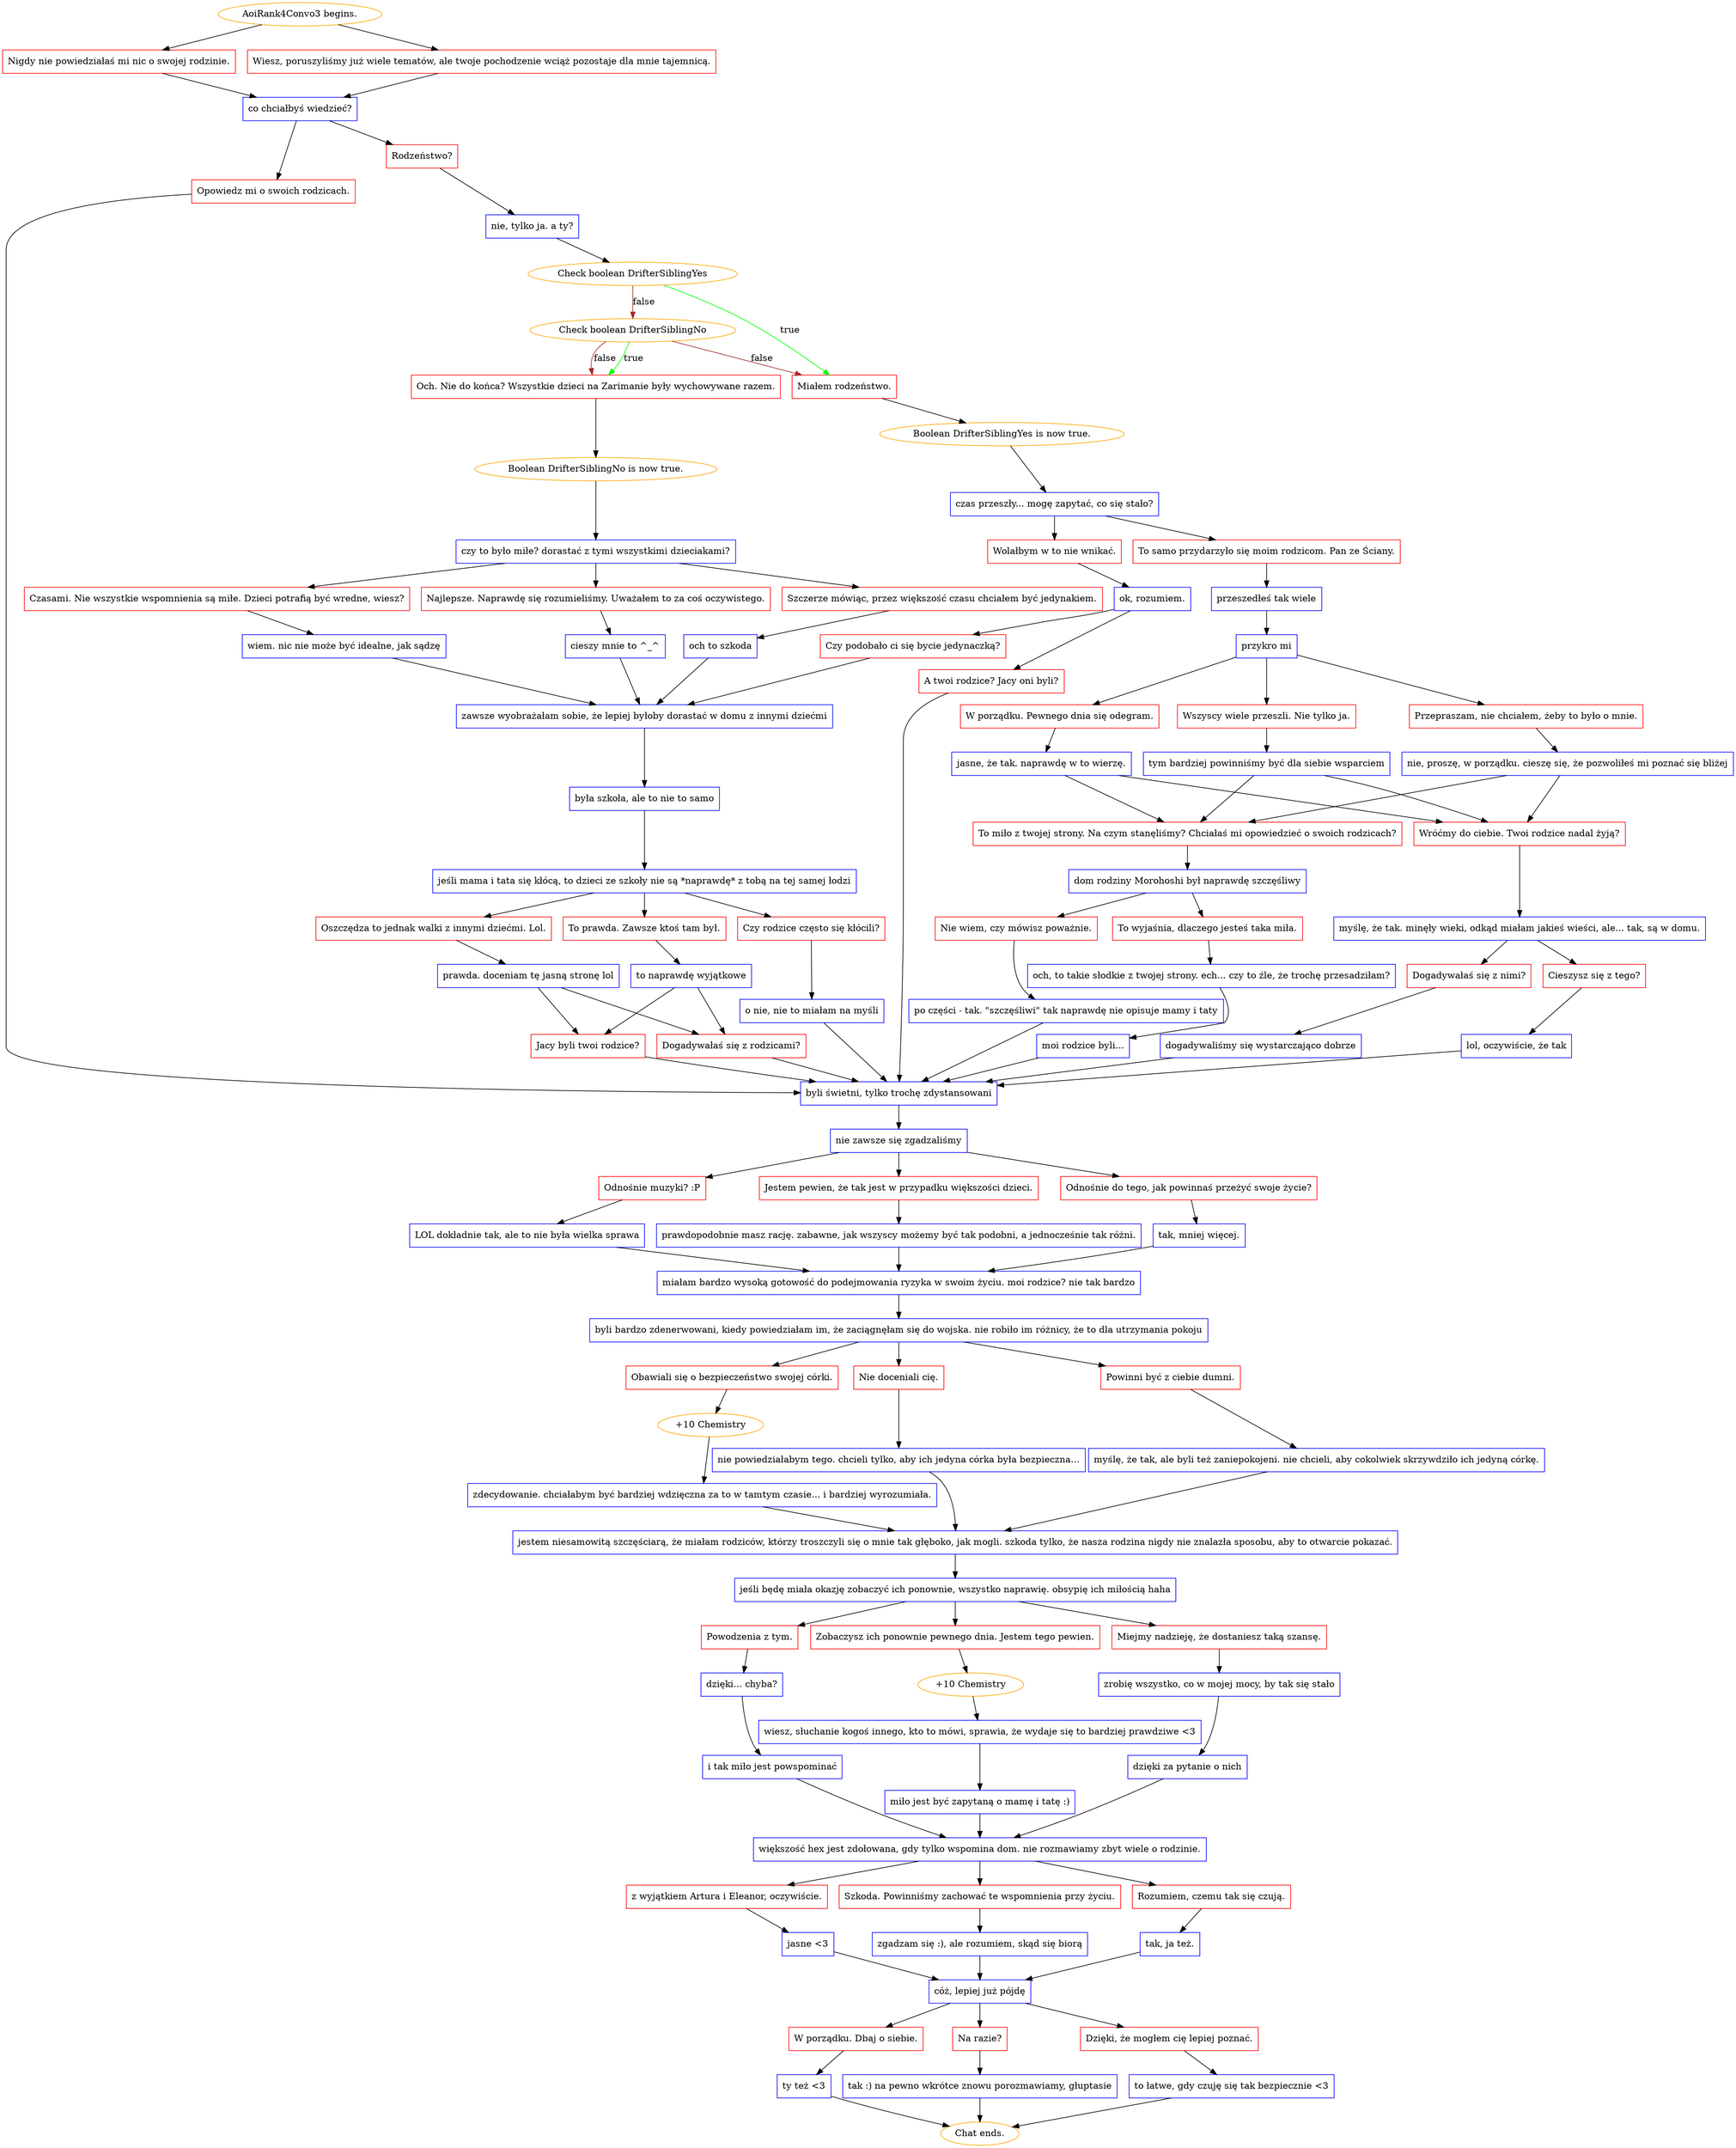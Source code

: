 digraph {
	"AoiRank4Convo3 begins." [color=orange];
		"AoiRank4Convo3 begins." -> j3997699691;
		"AoiRank4Convo3 begins." -> j887198193;
	j3997699691 [label="Nigdy nie powiedziałaś mi nic o swojej rodzinie.",shape=box,color=red];
		j3997699691 -> j169431980;
	j887198193 [label="Wiesz, poruszyliśmy już wiele tematów, ale twoje pochodzenie wciąż pozostaje dla mnie tajemnicą.",shape=box,color=red];
		j887198193 -> j169431980;
	j169431980 [label="co chciałbyś wiedzieć?",shape=box,color=blue];
		j169431980 -> j3262587594;
		j169431980 -> j2533057725;
	j3262587594 [label="Opowiedz mi o swoich rodzicach.",shape=box,color=red];
		j3262587594 -> j1208722756;
	j2533057725 [label="Rodzeństwo?",shape=box,color=red];
		j2533057725 -> j3404728580;
	j1208722756 [label="byli świetni, tylko trochę zdystansowani",shape=box,color=blue];
		j1208722756 -> j2973664756;
	j3404728580 [label="nie, tylko ja. a ty?",shape=box,color=blue];
		j3404728580 -> j1687579898;
	j2973664756 [label="nie zawsze się zgadzaliśmy",shape=box,color=blue];
		j2973664756 -> j352876569;
		j2973664756 -> j4068429662;
		j2973664756 -> j1649645044;
	j1687579898 [label="Check boolean DrifterSiblingYes",color=orange];
		j1687579898 -> j3716819356 [label=true,color=green];
		j1687579898 -> j2219238961 [label=false,color=brown];
	j352876569 [label="Odnośnie muzyki? :P",shape=box,color=red];
		j352876569 -> j2749963277;
	j4068429662 [label="Jestem pewien, że tak jest w przypadku większości dzieci.",shape=box,color=red];
		j4068429662 -> j1674030719;
	j1649645044 [label="Odnośnie do tego, jak powinnaś przeżyć swoje życie?",shape=box,color=red];
		j1649645044 -> j2129485481;
	j3716819356 [label="Miałem rodzeństwo.",shape=box,color=red];
		j3716819356 -> j3799512205;
	j2219238961 [label="Check boolean DrifterSiblingNo",color=orange];
		j2219238961 -> j1378771733 [label=true,color=green];
		j2219238961 -> j3716819356 [label=false,color=brown];
		j2219238961 -> j1378771733 [label=false,color=brown];
	j2749963277 [label="LOL dokładnie tak, ale to nie była wielka sprawa",shape=box,color=blue];
		j2749963277 -> j3915944640;
	j1674030719 [label="prawdopodobnie masz rację. zabawne, jak wszyscy możemy być tak podobni, a jednocześnie tak różni.",shape=box,color=blue];
		j1674030719 -> j3915944640;
	j2129485481 [label="tak, mniej więcej.",shape=box,color=blue];
		j2129485481 -> j3915944640;
	j3799512205 [label="Boolean DrifterSiblingYes is now true.",color=orange];
		j3799512205 -> j2739769553;
	j1378771733 [label="Och. Nie do końca? Wszystkie dzieci na Zarimanie były wychowywane razem.",shape=box,color=red];
		j1378771733 -> j3283841305;
	j3915944640 [label="miałam bardzo wysoką gotowość do podejmowania ryzyka w swoim życiu. moi rodzice? nie tak bardzo",shape=box,color=blue];
		j3915944640 -> j2858383120;
	j2739769553 [label="czas przeszły... mogę zapytać, co się stało?",shape=box,color=blue];
		j2739769553 -> j1306023808;
		j2739769553 -> j1500627577;
	j3283841305 [label="Boolean DrifterSiblingNo is now true.",color=orange];
		j3283841305 -> j1427676791;
	j2858383120 [label="byli bardzo zdenerwowani, kiedy powiedziałam im, że zaciągnęłam się do wojska. nie robiło im różnicy, że to dla utrzymania pokoju",shape=box,color=blue];
		j2858383120 -> j2019035980;
		j2858383120 -> j465259339;
		j2858383120 -> j3165666621;
	j1306023808 [label="To samo przydarzyło się moim rodzicom. Pan ze Ściany.",shape=box,color=red];
		j1306023808 -> j2313434403;
	j1500627577 [label="Wolałbym w to nie wnikać.",shape=box,color=red];
		j1500627577 -> j894388252;
	j1427676791 [label="czy to było miłe? dorastać z tymi wszystkimi dzieciakami?",shape=box,color=blue];
		j1427676791 -> j3779166863;
		j1427676791 -> j1270929719;
		j1427676791 -> j635034873;
	j2019035980 [label="Obawiali się o bezpieczeństwo swojej córki.",shape=box,color=red];
		j2019035980 -> j1695258609;
	j465259339 [label="Nie doceniali cię.",shape=box,color=red];
		j465259339 -> j1595327147;
	j3165666621 [label="Powinni być z ciebie dumni.",shape=box,color=red];
		j3165666621 -> j1519151874;
	j2313434403 [label="przeszedłeś tak wiele",shape=box,color=blue];
		j2313434403 -> j1664832087;
	j894388252 [label="ok, rozumiem.",shape=box,color=blue];
		j894388252 -> j3394074807;
		j894388252 -> j324528656;
	j3779166863 [label="Czasami. Nie wszystkie wspomnienia są miłe. Dzieci potrafią być wredne, wiesz?",shape=box,color=red];
		j3779166863 -> j2029227621;
	j1270929719 [label="Najlepsze. Naprawdę się rozumieliśmy. Uważałem to za coś oczywistego.",shape=box,color=red];
		j1270929719 -> j2892900285;
	j635034873 [label="Szczerze mówiąc, przez większość czasu chciałem być jedynakiem.",shape=box,color=red];
		j635034873 -> j1857220374;
	j1695258609 [label="+10 Chemistry",color=orange];
		j1695258609 -> j3929133231;
	j1595327147 [label="nie powiedziałabym tego. chcieli tylko, aby ich jedyna córka była bezpieczna...",shape=box,color=blue];
		j1595327147 -> j4182426922;
	j1519151874 [label="myślę, że tak, ale byli też zaniepokojeni. nie chcieli, aby cokolwiek skrzywdziło ich jedyną córkę.",shape=box,color=blue];
		j1519151874 -> j4182426922;
	j1664832087 [label="przykro mi",shape=box,color=blue];
		j1664832087 -> j335067423;
		j1664832087 -> j1588467470;
		j1664832087 -> j3748827831;
	j3394074807 [label="Czy podobało ci się bycie jedynaczką?",shape=box,color=red];
		j3394074807 -> j3387206885;
	j324528656 [label="A twoi rodzice? Jacy oni byli?",shape=box,color=red];
		j324528656 -> j1208722756;
	j2029227621 [label="wiem. nic nie może być idealne, jak sądzę",shape=box,color=blue];
		j2029227621 -> j3387206885;
	j2892900285 [label="cieszy mnie to ^_^",shape=box,color=blue];
		j2892900285 -> j3387206885;
	j1857220374 [label="och to szkoda",shape=box,color=blue];
		j1857220374 -> j3387206885;
	j3929133231 [label="zdecydowanie. chciałabym być bardziej wdzięczna za to w tamtym czasie... i bardziej wyrozumiała.",shape=box,color=blue];
		j3929133231 -> j4182426922;
	j4182426922 [label="jestem niesamowitą szczęściarą, że miałam rodziców, którzy troszczyli się o mnie tak głęboko, jak mogli. szkoda tylko, że nasza rodzina nigdy nie znalazła sposobu, aby to otwarcie pokazać.",shape=box,color=blue];
		j4182426922 -> j950497820;
	j335067423 [label="Przepraszam, nie chciałem, żeby to było o mnie.",shape=box,color=red];
		j335067423 -> j167192848;
	j1588467470 [label="W porządku. Pewnego dnia się odegram.",shape=box,color=red];
		j1588467470 -> j2567005091;
	j3748827831 [label="Wszyscy wiele przeszli. Nie tylko ja.",shape=box,color=red];
		j3748827831 -> j3997251776;
	j3387206885 [label="zawsze wyobrażałam sobie, że lepiej byłoby dorastać w domu z innymi dziećmi",shape=box,color=blue];
		j3387206885 -> j2823924047;
	j950497820 [label="jeśli będę miała okazję zobaczyć ich ponownie, wszystko naprawię. obsypię ich miłością haha",shape=box,color=blue];
		j950497820 -> j3368381006;
		j950497820 -> j2116097977;
		j950497820 -> j423232919;
	j167192848 [label="nie, proszę, w porządku. cieszę się, że pozwoliłeś mi poznać się bliżej",shape=box,color=blue];
		j167192848 -> j430427894;
		j167192848 -> j1222127693;
	j2567005091 [label="jasne, że tak. naprawdę w to wierzę.",shape=box,color=blue];
		j2567005091 -> j430427894;
		j2567005091 -> j1222127693;
	j3997251776 [label="tym bardziej powinniśmy być dla siebie wsparciem",shape=box,color=blue];
		j3997251776 -> j430427894;
		j3997251776 -> j1222127693;
	j2823924047 [label="była szkoła, ale to nie to samo",shape=box,color=blue];
		j2823924047 -> j1230847098;
	j3368381006 [label="Powodzenia z tym.",shape=box,color=red];
		j3368381006 -> j2867801695;
	j2116097977 [label="Zobaczysz ich ponownie pewnego dnia. Jestem tego pewien.",shape=box,color=red];
		j2116097977 -> j4259698601;
	j423232919 [label="Miejmy nadzieję, że dostaniesz taką szansę.",shape=box,color=red];
		j423232919 -> j2421355334;
	j430427894 [label="Wróćmy do ciebie. Twoi rodzice nadal żyją?",shape=box,color=red];
		j430427894 -> j2961912517;
	j1222127693 [label="To miło z twojej strony. Na czym stanęliśmy? Chciałaś mi opowiedzieć o swoich rodzicach?",shape=box,color=red];
		j1222127693 -> j3673999921;
	j1230847098 [label="jeśli mama i tata się kłócą, to dzieci ze szkoły nie są *naprawdę* z tobą na tej samej łodzi",shape=box,color=blue];
		j1230847098 -> j4173536834;
		j1230847098 -> j2313519516;
		j1230847098 -> j3242407876;
	j2867801695 [label="dzięki... chyba?",shape=box,color=blue];
		j2867801695 -> j3132613735;
	j4259698601 [label="+10 Chemistry",color=orange];
		j4259698601 -> j4114611455;
	j2421355334 [label="zrobię wszystko, co w mojej mocy, by tak się stało",shape=box,color=blue];
		j2421355334 -> j3513146746;
	j2961912517 [label="myślę, że tak. minęły wieki, odkąd miałam jakieś wieści, ale... tak, są w domu.",shape=box,color=blue];
		j2961912517 -> j495450412;
		j2961912517 -> j3104162122;
	j3673999921 [label="dom rodziny Morohoshi był naprawdę szczęśliwy",shape=box,color=blue];
		j3673999921 -> j1324195954;
		j3673999921 -> j1483808938;
	j4173536834 [label="Oszczędza to jednak walki z innymi dziećmi. Lol.",shape=box,color=red];
		j4173536834 -> j3403882130;
	j2313519516 [label="Czy rodzice często się kłócili?",shape=box,color=red];
		j2313519516 -> j3188799164;
	j3242407876 [label="To prawda. Zawsze ktoś tam był.",shape=box,color=red];
		j3242407876 -> j4032810493;
	j3132613735 [label="i tak miło jest powspominać",shape=box,color=blue];
		j3132613735 -> j1747150450;
	j4114611455 [label="wiesz, słuchanie kogoś innego, kto to mówi, sprawia, że wydaje się to bardziej prawdziwe <3",shape=box,color=blue];
		j4114611455 -> j1041477018;
	j3513146746 [label="dzięki za pytanie o nich",shape=box,color=blue];
		j3513146746 -> j1747150450;
	j495450412 [label="Cieszysz się z tego?",shape=box,color=red];
		j495450412 -> j1109904263;
	j3104162122 [label="Dogadywałaś się z nimi?",shape=box,color=red];
		j3104162122 -> j2563045024;
	j1324195954 [label="Nie wiem, czy mówisz poważnie.",shape=box,color=red];
		j1324195954 -> j921361127;
	j1483808938 [label="To wyjaśnia, dlaczego jesteś taka miła.",shape=box,color=red];
		j1483808938 -> j765055246;
	j3403882130 [label="prawda. doceniam tę jasną stronę lol",shape=box,color=blue];
		j3403882130 -> j350119168;
		j3403882130 -> j176425152;
	j3188799164 [label="o nie, nie to miałam na myśli",shape=box,color=blue];
		j3188799164 -> j1208722756;
	j4032810493 [label="to naprawdę wyjątkowe",shape=box,color=blue];
		j4032810493 -> j176425152;
		j4032810493 -> j350119168;
	j1747150450 [label="większość hex jest zdołowana, gdy tylko wspomina dom. nie rozmawiamy zbyt wiele o rodzinie.",shape=box,color=blue];
		j1747150450 -> j3318644642;
		j1747150450 -> j786351863;
		j1747150450 -> j4230397806;
	j1041477018 [label="miło jest być zapytaną o mamę i tatę :)",shape=box,color=blue];
		j1041477018 -> j1747150450;
	j1109904263 [label="lol, oczywiście, że tak",shape=box,color=blue];
		j1109904263 -> j1208722756;
	j2563045024 [label="dogadywaliśmy się wystarczająco dobrze",shape=box,color=blue];
		j2563045024 -> j1208722756;
	j921361127 [label="po części - tak. \"szczęśliwi\" tak naprawdę nie opisuje mamy i taty",shape=box,color=blue];
		j921361127 -> j1208722756;
	j765055246 [label="och, to takie słodkie z twojej strony. ech... czy to źle, że trochę przesadziłam?",shape=box,color=blue];
		j765055246 -> j3606958074;
	j350119168 [label="Dogadywałaś się z rodzicami?",shape=box,color=red];
		j350119168 -> j1208722756;
	j176425152 [label="Jacy byli twoi rodzice?",shape=box,color=red];
		j176425152 -> j1208722756;
	j3318644642 [label="z wyjątkiem Artura i Eleanor, oczywiście.",shape=box,color=red];
		j3318644642 -> j884031006;
	j786351863 [label="Szkoda. Powinniśmy zachować te wspomnienia przy życiu.",shape=box,color=red];
		j786351863 -> j824914669;
	j4230397806 [label="Rozumiem, czemu tak się czują.",shape=box,color=red];
		j4230397806 -> j3117677261;
	j3606958074 [label="moi rodzice byli...",shape=box,color=blue];
		j3606958074 -> j1208722756;
	j884031006 [label="jasne <3",shape=box,color=blue];
		j884031006 -> j1705368859;
	j824914669 [label="zgadzam się :), ale rozumiem, skąd się biorą",shape=box,color=blue];
		j824914669 -> j1705368859;
	j3117677261 [label="tak, ja też.",shape=box,color=blue];
		j3117677261 -> j1705368859;
	j1705368859 [label="cóż, lepiej już pójdę",shape=box,color=blue];
		j1705368859 -> j867485908;
		j1705368859 -> j3102790154;
		j1705368859 -> j676209737;
	j867485908 [label="W porządku. Dbaj o siebie.",shape=box,color=red];
		j867485908 -> j2238221818;
	j3102790154 [label="Na razie?",shape=box,color=red];
		j3102790154 -> j2320563694;
	j676209737 [label="Dzięki, że mogłem cię lepiej poznać.",shape=box,color=red];
		j676209737 -> j2075363385;
	j2238221818 [label="ty też <3",shape=box,color=blue];
		j2238221818 -> "Chat ends.";
	j2320563694 [label="tak :) na pewno wkrótce znowu porozmawiamy, głuptasie",shape=box,color=blue];
		j2320563694 -> "Chat ends.";
	j2075363385 [label="to łatwe, gdy czuję się tak bezpiecznie <3",shape=box,color=blue];
		j2075363385 -> "Chat ends.";
	"Chat ends." [color=orange];
}